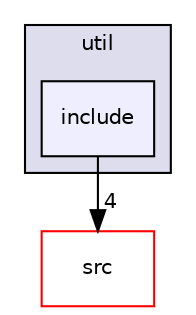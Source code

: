 digraph "util/include" {
  compound=true
  node [ fontsize="10", fontname="Helvetica"];
  edge [ labelfontsize="10", labelfontname="Helvetica"];
  subgraph clusterdir_23ec12649285f9fabf3a6b7380226c28 {
    graph [ bgcolor="#ddddee", pencolor="black", label="util" fontname="Helvetica", fontsize="10", URL="dir_23ec12649285f9fabf3a6b7380226c28.html"]
  dir_03a6cfce30b88f6a84e388fa6a89390f [shape=box, label="include", style="filled", fillcolor="#eeeeff", pencolor="black", URL="dir_03a6cfce30b88f6a84e388fa6a89390f.html"];
  }
  dir_68267d1309a1af8e8297ef4c3efbcdba [shape=box label="src" fillcolor="white" style="filled" color="red" URL="dir_68267d1309a1af8e8297ef4c3efbcdba.html"];
  dir_03a6cfce30b88f6a84e388fa6a89390f->dir_68267d1309a1af8e8297ef4c3efbcdba [headlabel="4", labeldistance=1.5 headhref="dir_000029_000020.html"];
}
